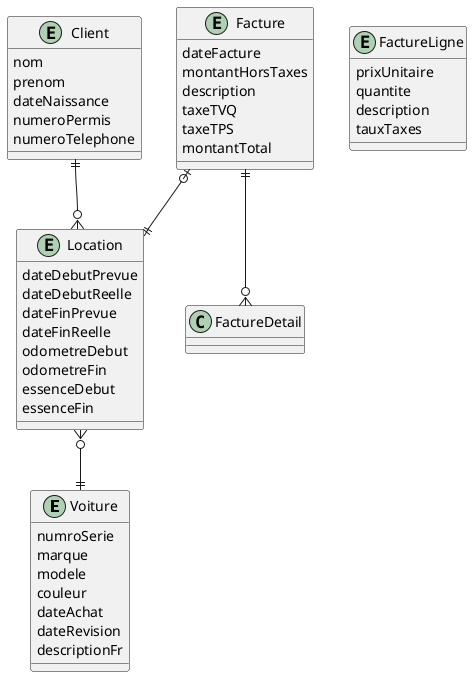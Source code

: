 @startuml erd_car_reservation_logique

entity Voiture {
    numroSerie
    marque
    modele
    couleur
    dateAchat
    dateRevision
    descriptionFr
}

entity Location {
    dateDebutPrevue
    dateDebutReelle
    dateFinPrevue
    dateFinReelle
    odometreDebut
    odometreFin
    essenceDebut
    essenceFin
}

entity Client {
    nom
    prenom
    dateNaissance
    numeroPermis
    numeroTelephone
}

entity Facture {
    dateFacture
    montantHorsTaxes
    description
    taxeTVQ
    taxeTPS
    montantTotal
}

entity FactureLigne {
    prixUnitaire
    quantite
    description
    tauxTaxes
}

Client ||--o{ Location
Location }o--|| Voiture
Facture |o--|| Location
Facture ||--o{ FactureDetail

@enduml
